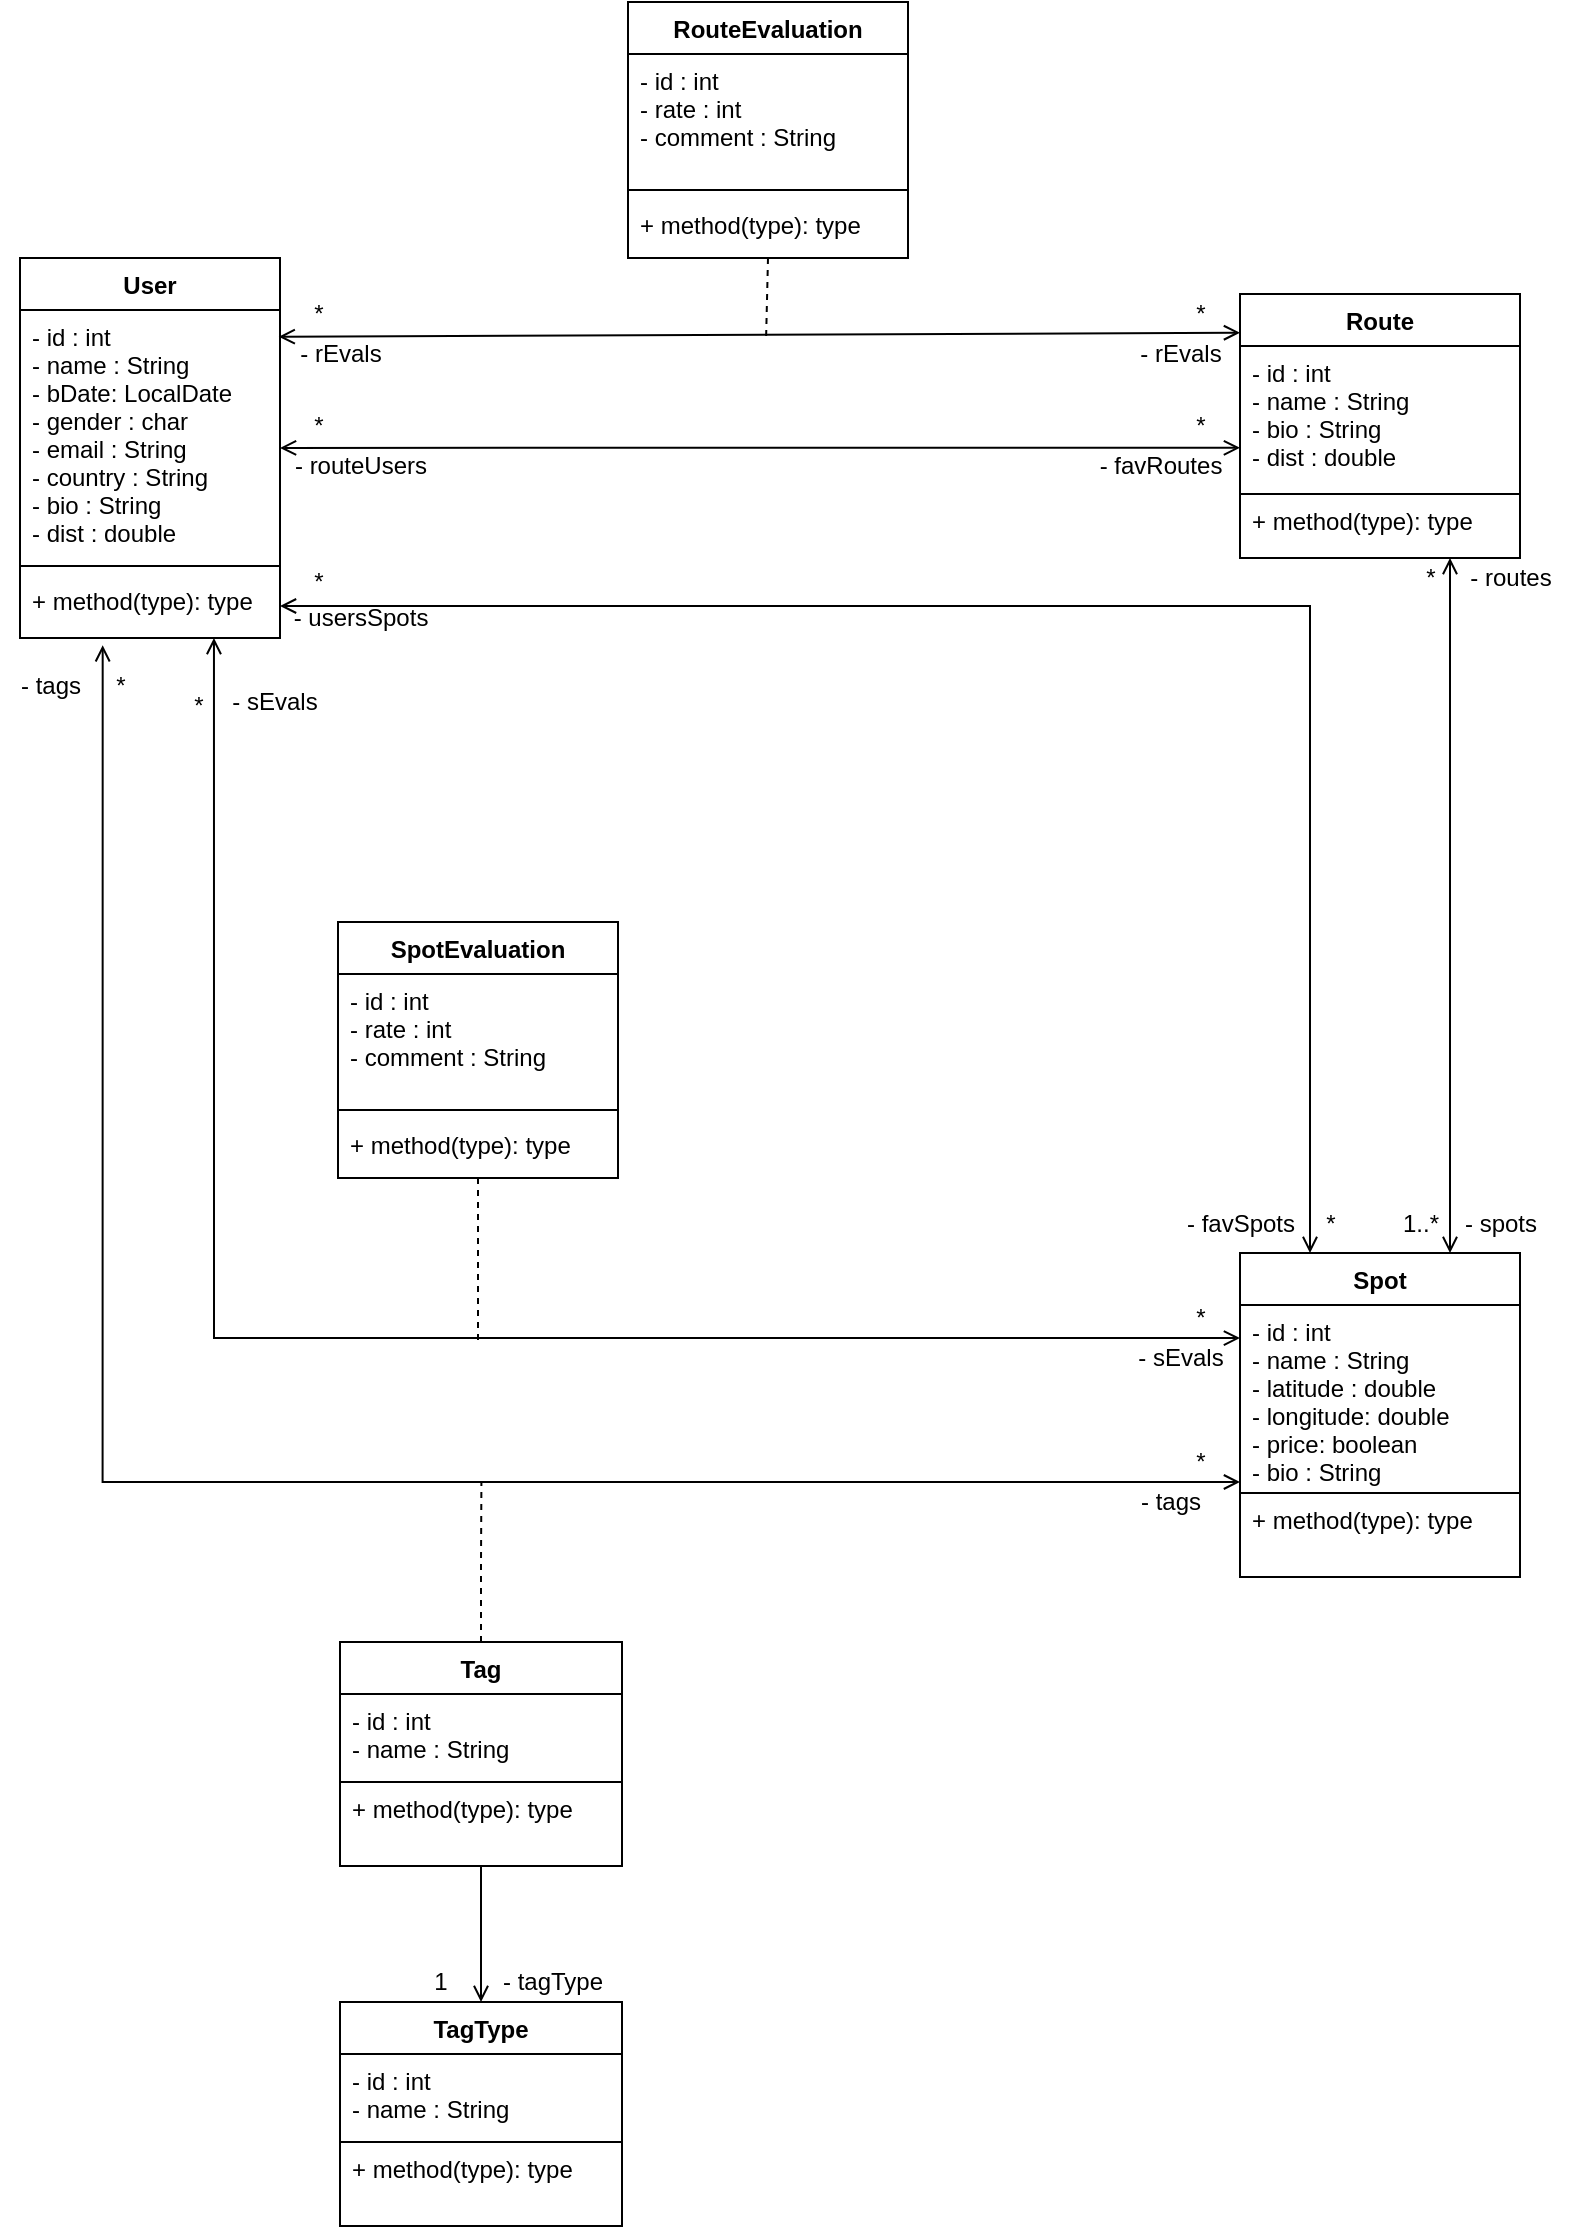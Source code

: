 <mxfile version="15.6.8" type="device"><diagram id="C5RBs43oDa-KdzZeNtuy" name="Page-1"><mxGraphModel dx="1724" dy="1048" grid="1" gridSize="10" guides="1" tooltips="1" connect="1" arrows="1" fold="1" page="1" pageScale="1" pageWidth="827" pageHeight="1169" math="0" shadow="0"><root><mxCell id="WIyWlLk6GJQsqaUBKTNV-0"/><mxCell id="WIyWlLk6GJQsqaUBKTNV-1" parent="WIyWlLk6GJQsqaUBKTNV-0"/><mxCell id="rREDzC35gjVnRWtMmUtl-53" style="edgeStyle=orthogonalEdgeStyle;rounded=0;orthogonalLoop=1;jettySize=auto;html=1;startArrow=open;startFill=0;endArrow=open;endFill=0;strokeColor=default;labelBackgroundColor=default;fontColor=default;exitX=0.746;exitY=1;exitDx=0;exitDy=0;exitPerimeter=0;entryX=0;entryY=0.176;entryDx=0;entryDy=0;entryPerimeter=0;" parent="WIyWlLk6GJQsqaUBKTNV-1" source="rREDzC35gjVnRWtMmUtl-3" target="rREDzC35gjVnRWtMmUtl-21" edge="1"><mxGeometry relative="1" as="geometry"><Array as="points"><mxPoint x="137" y="688"/></Array><mxPoint x="293" y="430" as="sourcePoint"/><mxPoint x="500" y="688" as="targetPoint"/></mxGeometry></mxCell><mxCell id="rREDzC35gjVnRWtMmUtl-0" value="User" style="swimlane;fontStyle=1;align=center;verticalAlign=top;childLayout=stackLayout;horizontal=1;startSize=26;horizontalStack=0;resizeParent=1;resizeParentMax=0;resizeLast=0;collapsible=1;marginBottom=0;fillColor=default;strokeColor=default;fontColor=default;" parent="WIyWlLk6GJQsqaUBKTNV-1" vertex="1"><mxGeometry x="40" y="148" width="130" height="190" as="geometry"/></mxCell><mxCell id="rREDzC35gjVnRWtMmUtl-1" value="- id : int&#10;- name : String&#10;- bDate: LocalDate&#10;- gender : char&#10;- email : String&#10;- country : String&#10;- bio : String&#10;- dist : double" style="text;strokeColor=none;fillColor=none;align=left;verticalAlign=top;spacingLeft=4;spacingRight=4;overflow=hidden;rotatable=0;points=[[0,0.5],[1,0.5]];portConstraint=eastwest;" parent="rREDzC35gjVnRWtMmUtl-0" vertex="1"><mxGeometry y="26" width="130" height="124" as="geometry"/></mxCell><mxCell id="rREDzC35gjVnRWtMmUtl-2" value="" style="line;strokeWidth=1;fillColor=none;align=left;verticalAlign=middle;spacingTop=-1;spacingLeft=3;spacingRight=3;rotatable=0;labelPosition=right;points=[];portConstraint=eastwest;" parent="rREDzC35gjVnRWtMmUtl-0" vertex="1"><mxGeometry y="150" width="130" height="8" as="geometry"/></mxCell><mxCell id="rREDzC35gjVnRWtMmUtl-3" value="+ method(type): type" style="text;strokeColor=none;fillColor=none;align=left;verticalAlign=top;spacingLeft=4;spacingRight=4;overflow=hidden;rotatable=0;points=[[0,0.5],[1,0.5]];portConstraint=eastwest;fontColor=default;" parent="rREDzC35gjVnRWtMmUtl-0" vertex="1"><mxGeometry y="158" width="130" height="32" as="geometry"/></mxCell><mxCell id="rREDzC35gjVnRWtMmUtl-5" value="TagType" style="swimlane;fontStyle=1;align=center;verticalAlign=top;childLayout=stackLayout;horizontal=1;startSize=26;horizontalStack=0;resizeParent=1;resizeParentMax=0;resizeLast=0;collapsible=1;marginBottom=0;fillColor=default;strokeColor=default;fontColor=default;" parent="WIyWlLk6GJQsqaUBKTNV-1" vertex="1"><mxGeometry x="200" y="1020" width="141" height="112" as="geometry"/></mxCell><mxCell id="rREDzC35gjVnRWtMmUtl-6" value="- id : int&#10;- name : String" style="text;strokeColor=default;fillColor=default;align=left;verticalAlign=top;spacingLeft=4;spacingRight=4;overflow=hidden;rotatable=0;points=[[0,0.5],[1,0.5]];portConstraint=eastwest;fontColor=default;" parent="rREDzC35gjVnRWtMmUtl-5" vertex="1"><mxGeometry y="26" width="141" height="44" as="geometry"/></mxCell><mxCell id="rREDzC35gjVnRWtMmUtl-8" value="+ method(type): type" style="text;strokeColor=default;fillColor=default;align=left;verticalAlign=top;spacingLeft=4;spacingRight=4;overflow=hidden;rotatable=0;points=[[0,0.5],[1,0.5]];portConstraint=eastwest;fontColor=default;" parent="rREDzC35gjVnRWtMmUtl-5" vertex="1"><mxGeometry y="70" width="141" height="42" as="geometry"/></mxCell><mxCell id="D2ATP7eEFu7M5tGhSWh1-4" style="edgeStyle=orthogonalEdgeStyle;rounded=0;orthogonalLoop=1;jettySize=auto;html=1;exitX=0.5;exitY=0;exitDx=0;exitDy=0;startArrow=none;startFill=0;endArrow=none;endFill=0;dashed=1;" edge="1" parent="WIyWlLk6GJQsqaUBKTNV-1" source="rREDzC35gjVnRWtMmUtl-11"><mxGeometry relative="1" as="geometry"><mxPoint x="270.706" y="760" as="targetPoint"/></mxGeometry></mxCell><mxCell id="rREDzC35gjVnRWtMmUtl-11" value="Tag" style="swimlane;fontStyle=1;align=center;verticalAlign=top;childLayout=stackLayout;horizontal=1;startSize=26;horizontalStack=0;resizeParent=1;resizeParentMax=0;resizeLast=0;collapsible=1;marginBottom=0;fillColor=default;strokeColor=default;fontColor=default;" parent="WIyWlLk6GJQsqaUBKTNV-1" vertex="1"><mxGeometry x="200" y="840" width="141" height="112" as="geometry"/></mxCell><mxCell id="rREDzC35gjVnRWtMmUtl-12" value="- id : int&#10;- name : String" style="text;strokeColor=default;fillColor=default;align=left;verticalAlign=top;spacingLeft=4;spacingRight=4;overflow=hidden;rotatable=0;points=[[0,0.5],[1,0.5]];portConstraint=eastwest;fontColor=default;" parent="rREDzC35gjVnRWtMmUtl-11" vertex="1"><mxGeometry y="26" width="141" height="44" as="geometry"/></mxCell><mxCell id="rREDzC35gjVnRWtMmUtl-14" value="+ method(type): type" style="text;strokeColor=default;fillColor=default;align=left;verticalAlign=top;spacingLeft=4;spacingRight=4;overflow=hidden;rotatable=0;points=[[0,0.5],[1,0.5]];portConstraint=eastwest;fontColor=default;" parent="rREDzC35gjVnRWtMmUtl-11" vertex="1"><mxGeometry y="70" width="141" height="42" as="geometry"/></mxCell><mxCell id="rREDzC35gjVnRWtMmUtl-16" style="edgeStyle=orthogonalEdgeStyle;rounded=0;orthogonalLoop=1;jettySize=auto;html=1;endArrow=none;endFill=0;startArrow=open;startFill=0;entryX=0.5;entryY=1;entryDx=0;entryDy=0;entryPerimeter=0;exitX=0.5;exitY=0;exitDx=0;exitDy=0;fillColor=default;strokeColor=default;fontColor=default;" parent="WIyWlLk6GJQsqaUBKTNV-1" source="rREDzC35gjVnRWtMmUtl-5" target="rREDzC35gjVnRWtMmUtl-14" edge="1"><mxGeometry relative="1" as="geometry"><mxPoint x="221" y="1020" as="sourcePoint"/><mxPoint x="271" y="990" as="targetPoint"/><Array as="points"/></mxGeometry></mxCell><mxCell id="rREDzC35gjVnRWtMmUtl-17" value="1" style="text;html=1;align=center;verticalAlign=middle;resizable=0;points=[];autosize=1;strokeColor=none;fillColor=none;fontColor=default;" parent="WIyWlLk6GJQsqaUBKTNV-1" vertex="1"><mxGeometry x="240" y="1000" width="20" height="20" as="geometry"/></mxCell><mxCell id="rREDzC35gjVnRWtMmUtl-19" value="- tagType" style="text;html=1;align=center;verticalAlign=middle;resizable=0;points=[];autosize=1;strokeColor=none;fillColor=none;fontColor=default;" parent="WIyWlLk6GJQsqaUBKTNV-1" vertex="1"><mxGeometry x="271" y="1000" width="70" height="20" as="geometry"/></mxCell><mxCell id="rREDzC35gjVnRWtMmUtl-34" value="" style="edgeStyle=orthogonalEdgeStyle;rounded=0;orthogonalLoop=1;jettySize=auto;html=1;startArrow=open;startFill=0;endArrow=open;endFill=0;strokeColor=default;labelBackgroundColor=default;fontColor=default;exitX=0.75;exitY=0;exitDx=0;exitDy=0;entryX=0.75;entryY=1;entryDx=0;entryDy=0;" parent="WIyWlLk6GJQsqaUBKTNV-1" source="rREDzC35gjVnRWtMmUtl-20" target="rREDzC35gjVnRWtMmUtl-30" edge="1"><mxGeometry relative="1" as="geometry"><mxPoint x="780" y="570" as="sourcePoint"/><mxPoint x="760" y="330" as="targetPoint"/><Array as="points"/></mxGeometry></mxCell><mxCell id="D2ATP7eEFu7M5tGhSWh1-0" style="edgeStyle=orthogonalEdgeStyle;rounded=0;orthogonalLoop=1;jettySize=auto;html=1;entryX=0.318;entryY=1.114;entryDx=0;entryDy=0;entryPerimeter=0;endArrow=open;endFill=0;startArrow=open;startFill=0;" edge="1" parent="WIyWlLk6GJQsqaUBKTNV-1" target="rREDzC35gjVnRWtMmUtl-3"><mxGeometry relative="1" as="geometry"><mxPoint x="80" y="380" as="targetPoint"/><mxPoint x="650" y="760" as="sourcePoint"/><Array as="points"><mxPoint x="530" y="760"/><mxPoint x="81" y="760"/></Array></mxGeometry></mxCell><mxCell id="rREDzC35gjVnRWtMmUtl-20" value="Spot" style="swimlane;fontStyle=1;align=center;verticalAlign=top;childLayout=stackLayout;horizontal=1;startSize=26;horizontalStack=0;resizeParent=1;resizeParentMax=0;resizeLast=0;collapsible=1;marginBottom=0;fillColor=default;strokeColor=default;fontColor=default;" parent="WIyWlLk6GJQsqaUBKTNV-1" vertex="1"><mxGeometry x="650" y="645.5" width="140" height="162" as="geometry"/></mxCell><mxCell id="rREDzC35gjVnRWtMmUtl-21" value="- id : int&#10;- name : String&#10;- latitude : double&#10;- longitude: double&#10;- price: boolean&#10;- bio : String" style="text;strokeColor=default;fillColor=default;align=left;verticalAlign=top;spacingLeft=4;spacingRight=4;overflow=hidden;rotatable=0;points=[[0,0.5],[1,0.5]];portConstraint=eastwest;fontColor=default;" parent="rREDzC35gjVnRWtMmUtl-20" vertex="1"><mxGeometry y="26" width="140" height="94" as="geometry"/></mxCell><mxCell id="rREDzC35gjVnRWtMmUtl-23" value="+ method(type): type" style="text;strokeColor=default;fillColor=default;align=left;verticalAlign=top;spacingLeft=4;spacingRight=4;overflow=hidden;rotatable=0;points=[[0,0.5],[1,0.5]];portConstraint=eastwest;fontColor=default;" parent="rREDzC35gjVnRWtMmUtl-20" vertex="1"><mxGeometry y="120" width="140" height="42" as="geometry"/></mxCell><mxCell id="rREDzC35gjVnRWtMmUtl-25" value="*" style="text;html=1;align=center;verticalAlign=middle;resizable=0;points=[];autosize=1;strokeColor=none;fillColor=none;fontColor=default;" parent="WIyWlLk6GJQsqaUBKTNV-1" vertex="1"><mxGeometry x="620" y="740" width="20" height="20" as="geometry"/></mxCell><mxCell id="rREDzC35gjVnRWtMmUtl-28" value="- tags" style="text;html=1;align=center;verticalAlign=middle;resizable=0;points=[];autosize=1;strokeColor=none;fillColor=none;fontColor=default;" parent="WIyWlLk6GJQsqaUBKTNV-1" vertex="1"><mxGeometry x="590" y="760" width="50" height="20" as="geometry"/></mxCell><mxCell id="rREDzC35gjVnRWtMmUtl-44" value="" style="edgeStyle=orthogonalEdgeStyle;rounded=0;orthogonalLoop=1;jettySize=auto;html=1;startArrow=open;startFill=0;endArrow=open;endFill=0;entryX=1;entryY=0.556;entryDx=0;entryDy=0;entryPerimeter=0;exitX=0;exitY=0.688;exitDx=0;exitDy=0;exitPerimeter=0;strokeColor=default;labelBackgroundColor=default;fontColor=default;" parent="WIyWlLk6GJQsqaUBKTNV-1" source="rREDzC35gjVnRWtMmUtl-31" target="rREDzC35gjVnRWtMmUtl-1" edge="1"><mxGeometry relative="1" as="geometry"><mxPoint x="444" y="285.0" as="targetPoint"/></mxGeometry></mxCell><mxCell id="rREDzC35gjVnRWtMmUtl-30" value="Route" style="swimlane;fontStyle=1;align=center;verticalAlign=top;childLayout=stackLayout;horizontal=1;startSize=26;horizontalStack=0;resizeParent=1;resizeParentMax=0;resizeLast=0;collapsible=1;marginBottom=0;fillColor=default;strokeColor=default;fontColor=default;" parent="WIyWlLk6GJQsqaUBKTNV-1" vertex="1"><mxGeometry x="650" y="166" width="140" height="132" as="geometry"/></mxCell><mxCell id="rREDzC35gjVnRWtMmUtl-31" value="- id : int&#10;- name : String&#10;- bio : String&#10;- dist : double " style="text;strokeColor=default;fillColor=default;align=left;verticalAlign=top;spacingLeft=4;spacingRight=4;overflow=hidden;rotatable=0;points=[[0,0.5],[1,0.5]];portConstraint=eastwest;fontColor=default;" parent="rREDzC35gjVnRWtMmUtl-30" vertex="1"><mxGeometry y="26" width="140" height="74" as="geometry"/></mxCell><mxCell id="rREDzC35gjVnRWtMmUtl-33" value="+ method(type): type" style="text;strokeColor=default;fillColor=default;align=left;verticalAlign=top;spacingLeft=4;spacingRight=4;overflow=hidden;rotatable=0;points=[[0,0.5],[1,0.5]];portConstraint=eastwest;fontColor=default;" parent="rREDzC35gjVnRWtMmUtl-30" vertex="1"><mxGeometry y="100" width="140" height="32" as="geometry"/></mxCell><mxCell id="rREDzC35gjVnRWtMmUtl-35" value="*" style="text;html=1;align=center;verticalAlign=middle;resizable=0;points=[];autosize=1;strokeColor=none;fillColor=none;fontColor=default;" parent="WIyWlLk6GJQsqaUBKTNV-1" vertex="1"><mxGeometry x="735" y="298" width="20" height="20" as="geometry"/></mxCell><mxCell id="rREDzC35gjVnRWtMmUtl-37" value="- spots" style="text;html=1;align=center;verticalAlign=middle;resizable=0;points=[];autosize=1;strokeColor=none;fillColor=none;fontColor=default;" parent="WIyWlLk6GJQsqaUBKTNV-1" vertex="1"><mxGeometry x="755" y="620.5" width="50" height="20" as="geometry"/></mxCell><mxCell id="rREDzC35gjVnRWtMmUtl-38" value="- routes" style="text;html=1;align=center;verticalAlign=middle;resizable=0;points=[];autosize=1;strokeColor=none;fillColor=none;fontColor=default;" parent="WIyWlLk6GJQsqaUBKTNV-1" vertex="1"><mxGeometry x="755" y="298" width="60" height="20" as="geometry"/></mxCell><mxCell id="rREDzC35gjVnRWtMmUtl-39" value="1..*" style="text;html=1;align=center;verticalAlign=middle;resizable=0;points=[];autosize=1;strokeColor=none;fillColor=none;fontColor=default;" parent="WIyWlLk6GJQsqaUBKTNV-1" vertex="1"><mxGeometry x="725" y="620.5" width="30" height="20" as="geometry"/></mxCell><mxCell id="rREDzC35gjVnRWtMmUtl-45" value="*" style="text;html=1;align=center;verticalAlign=middle;resizable=0;points=[];autosize=1;strokeColor=none;fillColor=none;fontColor=default;" parent="WIyWlLk6GJQsqaUBKTNV-1" vertex="1"><mxGeometry x="179" y="222" width="20" height="20" as="geometry"/></mxCell><mxCell id="rREDzC35gjVnRWtMmUtl-46" value="- favRoutes" style="text;html=1;align=center;verticalAlign=middle;resizable=0;points=[];autosize=1;strokeColor=none;fillColor=none;fontColor=default;" parent="WIyWlLk6GJQsqaUBKTNV-1" vertex="1"><mxGeometry x="570" y="242" width="80" height="20" as="geometry"/></mxCell><mxCell id="rREDzC35gjVnRWtMmUtl-48" value="- routeUsers" style="text;html=1;align=center;verticalAlign=middle;resizable=0;points=[];autosize=1;strokeColor=none;fillColor=none;fontColor=default;" parent="WIyWlLk6GJQsqaUBKTNV-1" vertex="1"><mxGeometry x="170" y="242" width="80" height="20" as="geometry"/></mxCell><mxCell id="rREDzC35gjVnRWtMmUtl-59" value="RouteEvaluation" style="swimlane;fontStyle=1;align=center;verticalAlign=top;childLayout=stackLayout;horizontal=1;startSize=26;horizontalStack=0;resizeParent=1;resizeParentMax=0;resizeLast=0;collapsible=1;marginBottom=0;" parent="WIyWlLk6GJQsqaUBKTNV-1" vertex="1"><mxGeometry x="344" y="20" width="140" height="128" as="geometry"/></mxCell><mxCell id="rREDzC35gjVnRWtMmUtl-60" value="- id : int&#10;- rate : int&#10;- comment : String " style="text;strokeColor=none;fillColor=none;align=left;verticalAlign=top;spacingLeft=4;spacingRight=4;overflow=hidden;rotatable=0;points=[[0,0.5],[1,0.5]];portConstraint=eastwest;" parent="rREDzC35gjVnRWtMmUtl-59" vertex="1"><mxGeometry y="26" width="140" height="64" as="geometry"/></mxCell><mxCell id="rREDzC35gjVnRWtMmUtl-61" value="" style="line;strokeWidth=1;fillColor=none;align=left;verticalAlign=middle;spacingTop=-1;spacingLeft=3;spacingRight=3;rotatable=0;labelPosition=right;points=[];portConstraint=eastwest;" parent="rREDzC35gjVnRWtMmUtl-59" vertex="1"><mxGeometry y="90" width="140" height="8" as="geometry"/></mxCell><mxCell id="rREDzC35gjVnRWtMmUtl-62" value="+ method(type): type" style="text;strokeColor=none;fillColor=none;align=left;verticalAlign=top;spacingLeft=4;spacingRight=4;overflow=hidden;rotatable=0;points=[[0,0.5],[1,0.5]];portConstraint=eastwest;" parent="rREDzC35gjVnRWtMmUtl-59" vertex="1"><mxGeometry y="98" width="140" height="30" as="geometry"/></mxCell><mxCell id="rREDzC35gjVnRWtMmUtl-67" value="" style="rounded=0;orthogonalLoop=1;jettySize=auto;html=1;startArrow=open;startFill=0;endArrow=open;endFill=0;entryX=0.995;entryY=0.108;entryDx=0;entryDy=0;entryPerimeter=0;exitX=0;exitY=-0.09;exitDx=0;exitDy=0;exitPerimeter=0;" parent="WIyWlLk6GJQsqaUBKTNV-1" source="rREDzC35gjVnRWtMmUtl-31" target="rREDzC35gjVnRWtMmUtl-1" edge="1"><mxGeometry relative="1" as="geometry"><mxPoint x="525" y="228.134" as="sourcePoint"/><mxPoint x="305" y="228.044" as="targetPoint"/></mxGeometry></mxCell><mxCell id="rREDzC35gjVnRWtMmUtl-68" value="" style="rounded=0;orthogonalLoop=1;jettySize=auto;html=1;startArrow=none;startFill=0;endArrow=none;endFill=0;dashed=1;exitX=0.5;exitY=1;exitDx=0;exitDy=0;strokeColor=default;labelBackgroundColor=default;fontColor=default;" parent="WIyWlLk6GJQsqaUBKTNV-1" source="rREDzC35gjVnRWtMmUtl-59" edge="1"><mxGeometry relative="1" as="geometry"><mxPoint x="413" y="170" as="sourcePoint"/><mxPoint x="413" y="190" as="targetPoint"/></mxGeometry></mxCell><mxCell id="rREDzC35gjVnRWtMmUtl-70" value="*" style="text;html=1;align=center;verticalAlign=middle;resizable=0;points=[];autosize=1;strokeColor=none;fillColor=none;fontColor=default;" parent="WIyWlLk6GJQsqaUBKTNV-1" vertex="1"><mxGeometry x="179" y="166" width="20" height="20" as="geometry"/></mxCell><mxCell id="rREDzC35gjVnRWtMmUtl-73" value="&lt;font style=&quot;font-size: 12px&quot;&gt;- rEvals&lt;/font&gt;" style="text;html=1;align=center;verticalAlign=middle;resizable=0;points=[];autosize=1;strokeColor=none;fillColor=none;fontColor=default;" parent="WIyWlLk6GJQsqaUBKTNV-1" vertex="1"><mxGeometry x="170" y="186" width="60" height="20" as="geometry"/></mxCell><mxCell id="rREDzC35gjVnRWtMmUtl-74" value="&lt;font style=&quot;font-size: 12px&quot;&gt;- rEvals&lt;/font&gt;" style="text;html=1;align=center;verticalAlign=middle;resizable=0;points=[];autosize=1;strokeColor=none;fillColor=none;fontColor=default;" parent="WIyWlLk6GJQsqaUBKTNV-1" vertex="1"><mxGeometry x="590" y="186" width="60" height="20" as="geometry"/></mxCell><mxCell id="rREDzC35gjVnRWtMmUtl-87" value="" style="rounded=0;orthogonalLoop=1;jettySize=auto;html=1;startArrow=open;startFill=0;endArrow=open;endFill=0;edgeStyle=orthogonalEdgeStyle;strokeColor=default;labelBackgroundColor=default;fontColor=default;exitX=0.25;exitY=0;exitDx=0;exitDy=0;entryX=1;entryY=0.5;entryDx=0;entryDy=0;" parent="WIyWlLk6GJQsqaUBKTNV-1" source="rREDzC35gjVnRWtMmUtl-20" target="rREDzC35gjVnRWtMmUtl-3" edge="1"><mxGeometry relative="1" as="geometry"><mxPoint x="669" y="570" as="sourcePoint"/><mxPoint x="455" y="369" as="targetPoint"/><Array as="points"><mxPoint x="685" y="322"/></Array></mxGeometry></mxCell><mxCell id="rREDzC35gjVnRWtMmUtl-88" value="*" style="text;html=1;align=center;verticalAlign=middle;resizable=0;points=[];autosize=1;strokeColor=none;fillColor=none;fontColor=default;" parent="WIyWlLk6GJQsqaUBKTNV-1" vertex="1"><mxGeometry x="179" y="300" width="20" height="20" as="geometry"/></mxCell><mxCell id="rREDzC35gjVnRWtMmUtl-89" value="- usersSpots" style="text;html=1;align=center;verticalAlign=middle;resizable=0;points=[];autosize=1;strokeColor=none;fillColor=none;fontColor=default;" parent="WIyWlLk6GJQsqaUBKTNV-1" vertex="1"><mxGeometry x="170" y="318" width="80" height="20" as="geometry"/></mxCell><mxCell id="rREDzC35gjVnRWtMmUtl-90" value="- favSpots" style="text;html=1;align=center;verticalAlign=middle;resizable=0;points=[];autosize=1;strokeColor=none;fillColor=none;fontSize=12;fontColor=default;" parent="WIyWlLk6GJQsqaUBKTNV-1" vertex="1"><mxGeometry x="615" y="620.5" width="70" height="20" as="geometry"/></mxCell><mxCell id="rREDzC35gjVnRWtMmUtl-91" value="*" style="text;html=1;align=center;verticalAlign=middle;resizable=0;points=[];autosize=1;strokeColor=none;fillColor=none;fontColor=default;" parent="WIyWlLk6GJQsqaUBKTNV-1" vertex="1"><mxGeometry x="685" y="620.5" width="20" height="20" as="geometry"/></mxCell><mxCell id="rREDzC35gjVnRWtMmUtl-93" value="SpotEvaluation" style="swimlane;fontStyle=1;align=center;verticalAlign=top;childLayout=stackLayout;horizontal=1;startSize=26;horizontalStack=0;resizeParent=1;resizeParentMax=0;resizeLast=0;collapsible=1;marginBottom=0;fillColor=default;strokeColor=default;fontColor=default;" parent="WIyWlLk6GJQsqaUBKTNV-1" vertex="1"><mxGeometry x="199" y="480" width="140" height="128" as="geometry"/></mxCell><mxCell id="rREDzC35gjVnRWtMmUtl-94" value="- id : int&#10;- rate : int&#10;- comment : String " style="text;strokeColor=none;fillColor=none;align=left;verticalAlign=top;spacingLeft=4;spacingRight=4;overflow=hidden;rotatable=0;points=[[0,0.5],[1,0.5]];portConstraint=eastwest;" parent="rREDzC35gjVnRWtMmUtl-93" vertex="1"><mxGeometry y="26" width="140" height="64" as="geometry"/></mxCell><mxCell id="rREDzC35gjVnRWtMmUtl-95" value="" style="line;strokeWidth=1;fillColor=none;align=left;verticalAlign=middle;spacingTop=-1;spacingLeft=3;spacingRight=3;rotatable=0;labelPosition=right;points=[];portConstraint=eastwest;" parent="rREDzC35gjVnRWtMmUtl-93" vertex="1"><mxGeometry y="90" width="140" height="8" as="geometry"/></mxCell><mxCell id="rREDzC35gjVnRWtMmUtl-96" value="+ method(type): type" style="text;strokeColor=none;fillColor=none;align=left;verticalAlign=top;spacingLeft=4;spacingRight=4;overflow=hidden;rotatable=0;points=[[0,0.5],[1,0.5]];portConstraint=eastwest;" parent="rREDzC35gjVnRWtMmUtl-93" vertex="1"><mxGeometry y="98" width="140" height="30" as="geometry"/></mxCell><mxCell id="rREDzC35gjVnRWtMmUtl-100" value="" style="rounded=0;orthogonalLoop=1;jettySize=auto;html=1;startArrow=none;startFill=0;endArrow=none;endFill=0;exitX=0.5;exitY=1;exitDx=0;exitDy=0;dashed=1;strokeColor=default;labelBackgroundColor=default;fontColor=default;" parent="WIyWlLk6GJQsqaUBKTNV-1" source="rREDzC35gjVnRWtMmUtl-93" edge="1"><mxGeometry relative="1" as="geometry"><mxPoint x="403.71" y="659" as="sourcePoint"/><mxPoint x="269" y="690" as="targetPoint"/></mxGeometry></mxCell><mxCell id="rREDzC35gjVnRWtMmUtl-101" value="&lt;font style=&quot;font-size: 12px&quot;&gt;- sEvals&lt;/font&gt;" style="text;html=1;align=center;verticalAlign=middle;resizable=0;points=[];autosize=1;strokeColor=none;fillColor=none;fontColor=default;" parent="WIyWlLk6GJQsqaUBKTNV-1" vertex="1"><mxGeometry x="137" y="360" width="60" height="20" as="geometry"/></mxCell><mxCell id="rREDzC35gjVnRWtMmUtl-102" value="&lt;font style=&quot;font-size: 12px&quot;&gt;- sEvals&lt;/font&gt;" style="text;html=1;align=center;verticalAlign=middle;resizable=0;points=[];autosize=1;strokeColor=none;fillColor=none;fontColor=default;" parent="WIyWlLk6GJQsqaUBKTNV-1" vertex="1"><mxGeometry x="590" y="688" width="60" height="20" as="geometry"/></mxCell><mxCell id="rREDzC35gjVnRWtMmUtl-103" value="*" style="text;html=1;align=center;verticalAlign=middle;resizable=0;points=[];autosize=1;strokeColor=none;fillColor=none;fontColor=default;" parent="WIyWlLk6GJQsqaUBKTNV-1" vertex="1"><mxGeometry x="620" y="668" width="20" height="20" as="geometry"/></mxCell><mxCell id="rREDzC35gjVnRWtMmUtl-104" value="*" style="text;html=1;align=center;verticalAlign=middle;resizable=0;points=[];autosize=1;strokeColor=none;fillColor=none;fontColor=default;" parent="WIyWlLk6GJQsqaUBKTNV-1" vertex="1"><mxGeometry x="119" y="362" width="20" height="20" as="geometry"/></mxCell><mxCell id="41exohoOK2VF3AxeiZKO-0" value="*" style="text;html=1;align=center;verticalAlign=middle;resizable=0;points=[];autosize=1;strokeColor=none;fillColor=none;fontColor=default;" parent="WIyWlLk6GJQsqaUBKTNV-1" vertex="1"><mxGeometry x="620" y="222" width="20" height="20" as="geometry"/></mxCell><mxCell id="41exohoOK2VF3AxeiZKO-1" value="*" style="text;html=1;align=center;verticalAlign=middle;resizable=0;points=[];autosize=1;strokeColor=none;fillColor=none;fontColor=default;" parent="WIyWlLk6GJQsqaUBKTNV-1" vertex="1"><mxGeometry x="620" y="166" width="20" height="20" as="geometry"/></mxCell><mxCell id="D2ATP7eEFu7M5tGhSWh1-2" value="*" style="text;html=1;align=center;verticalAlign=middle;resizable=0;points=[];autosize=1;strokeColor=none;fillColor=none;fontColor=default;" vertex="1" parent="WIyWlLk6GJQsqaUBKTNV-1"><mxGeometry x="80" y="352" width="20" height="20" as="geometry"/></mxCell><mxCell id="D2ATP7eEFu7M5tGhSWh1-3" value="- tags" style="text;html=1;align=center;verticalAlign=middle;resizable=0;points=[];autosize=1;strokeColor=none;fillColor=none;fontColor=default;" vertex="1" parent="WIyWlLk6GJQsqaUBKTNV-1"><mxGeometry x="30" y="352" width="50" height="20" as="geometry"/></mxCell></root></mxGraphModel></diagram></mxfile>